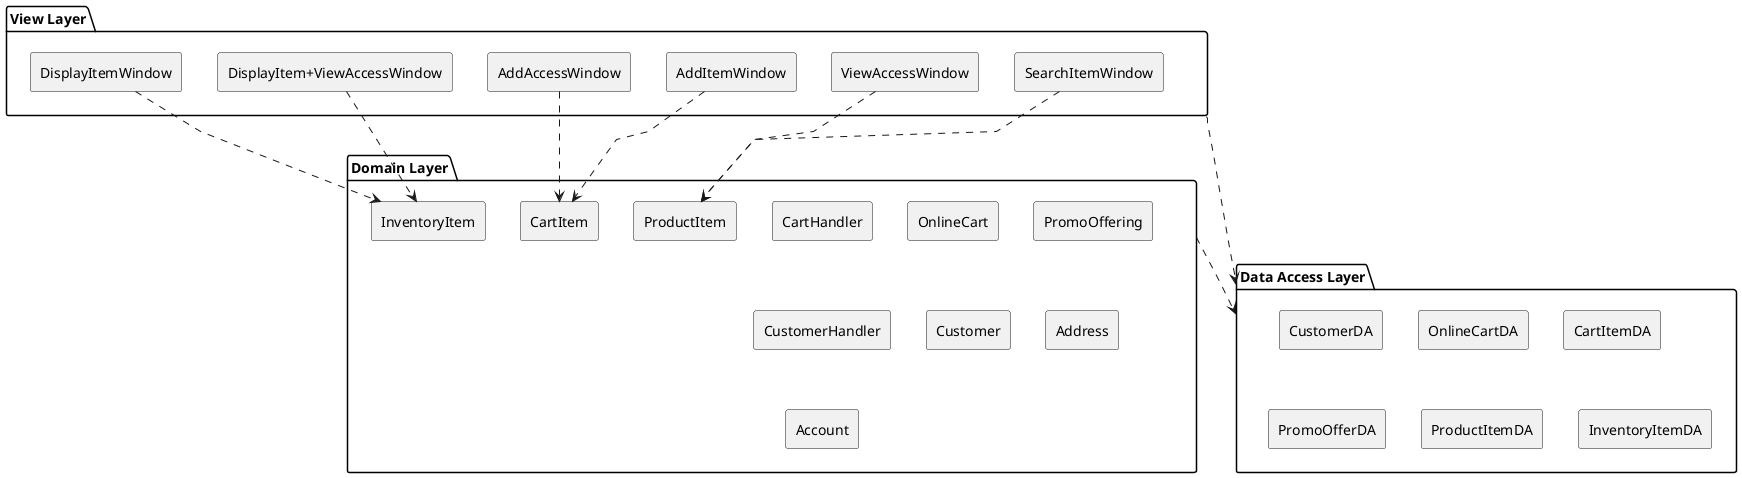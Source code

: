 @startuml Package Diagram
skinparam linetype polyline
'skinparam linetype ortho
top to bottom direction
' ------ TEMPLATE STARTS HERE ------
'/'
package "View Layer" as vl {
    rectangle SearchItemWindow
    rectangle ViewAccessWindow
    rectangle AddItemWindow
    rectangle AddAccessWindow
    rectangle "DisplayItem+ViewAccessWindow" as dipvaw
    rectangle DisplayItemWindow
}
package "Domain Layer" as dl {
    rectangle CartHandler
    rectangle OnlineCart
    rectangle CartItem
    rectangle PromoOffering
    rectangle ProductItem
    rectangle CustomerHandler
    rectangle Customer
    rectangle Address
    rectangle Account
    rectangle InventoryItem
}
package "Data Access Layer" as dal {
    rectangle CustomerDA
    rectangle OnlineCartDA
    rectangle CartItemDA
    rectangle PromoOfferDA
    rectangle ProductItemDA
    rectangle InventoryItemDA
}

vl -[dashed]-> dal
dl -[dashed]-> dal

AddItemWindow -[dashed]-> CartItem
AddAccessWindow -[dashed]-> CartItem
SearchItemWindow -[dashed]-> ProductItem
ViewAccessWindow -[dashed]-> ProductItem
dipvaw -[dashed]-> InventoryItem
DisplayItemWindow -[dashed]-> InventoryItem
'/

@enduml
